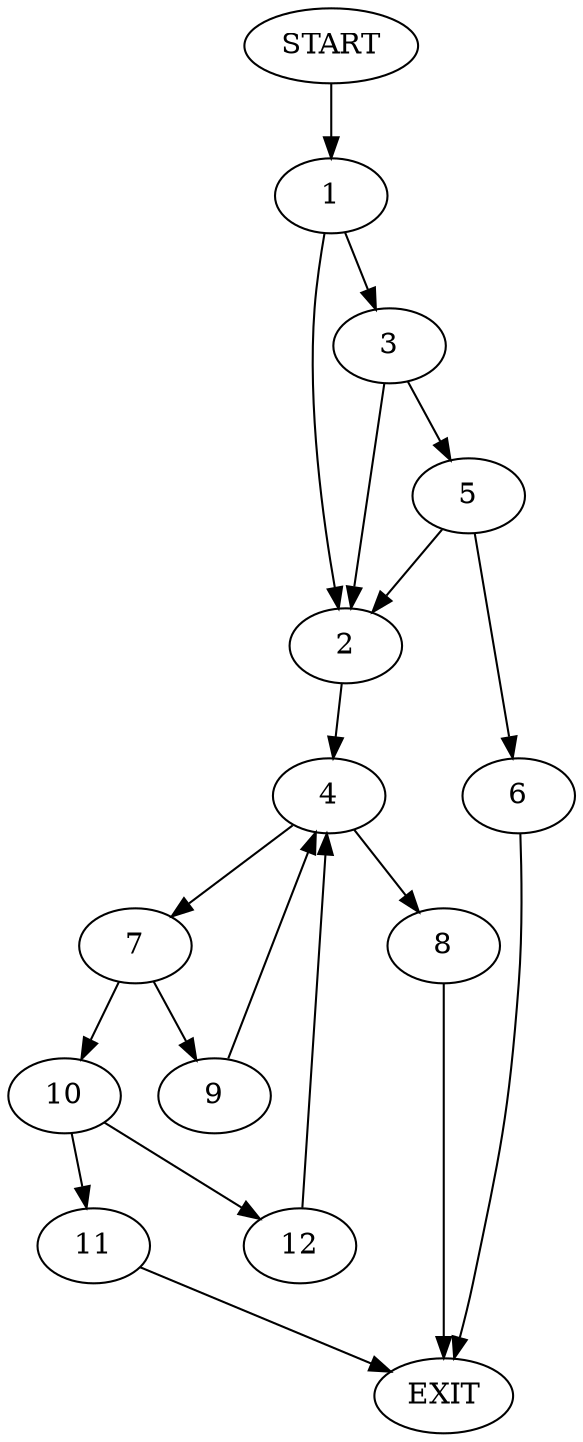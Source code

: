 digraph {
0 [label="START"]
13 [label="EXIT"]
0 -> 1
1 -> 2
1 -> 3
2 -> 4
3 -> 2
3 -> 5
5 -> 2
5 -> 6
6 -> 13
4 -> 7
4 -> 8
7 -> 9
7 -> 10
8 -> 13
9 -> 4
10 -> 11
10 -> 12
12 -> 4
11 -> 13
}
